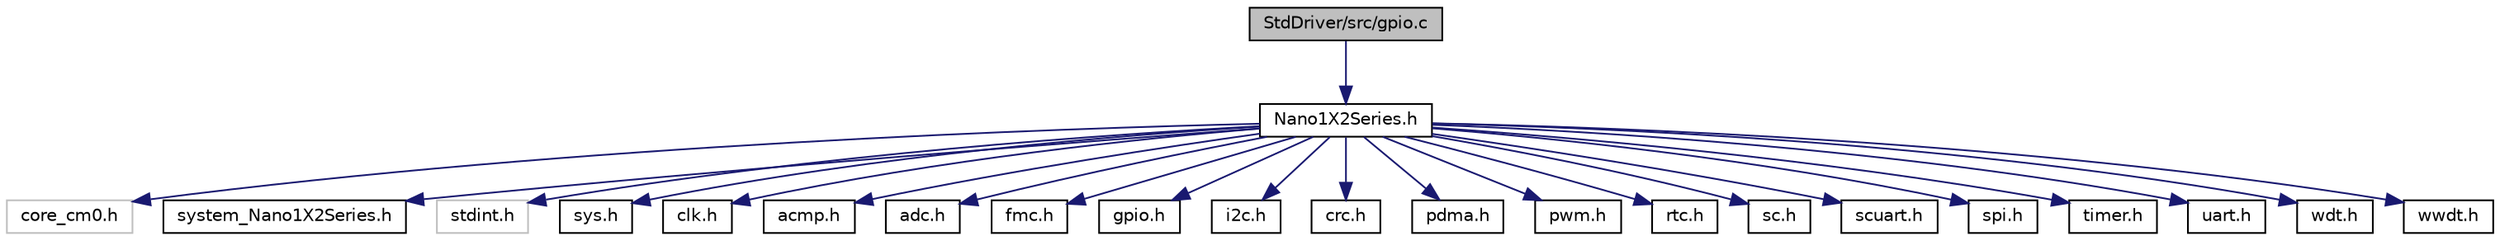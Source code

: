 digraph "StdDriver/src/gpio.c"
{
 // LATEX_PDF_SIZE
  edge [fontname="Helvetica",fontsize="10",labelfontname="Helvetica",labelfontsize="10"];
  node [fontname="Helvetica",fontsize="10",shape=record];
  Node1 [label="StdDriver/src/gpio.c",height=0.2,width=0.4,color="black", fillcolor="grey75", style="filled", fontcolor="black",tooltip="Nano 102/112 series GPIO driver source file."];
  Node1 -> Node2 [color="midnightblue",fontsize="10",style="solid",fontname="Helvetica"];
  Node2 [label="Nano1X2Series.h",height=0.2,width=0.4,color="black", fillcolor="white", style="filled",URL="$da/d91/_nano1_x2_series_8h.html",tooltip="Nano102/112 peripheral access layer header file. This file contains all the peripheral register's def..."];
  Node2 -> Node3 [color="midnightblue",fontsize="10",style="solid",fontname="Helvetica"];
  Node3 [label="core_cm0.h",height=0.2,width=0.4,color="grey75", fillcolor="white", style="filled",tooltip=" "];
  Node2 -> Node4 [color="midnightblue",fontsize="10",style="solid",fontname="Helvetica"];
  Node4 [label="system_Nano1X2Series.h",height=0.2,width=0.4,color="black", fillcolor="white", style="filled",URL="$d9/dd8/system___nano1_x2_series_8h.html",tooltip="Nano1X2 series system clock definition file."];
  Node2 -> Node5 [color="midnightblue",fontsize="10",style="solid",fontname="Helvetica"];
  Node5 [label="stdint.h",height=0.2,width=0.4,color="grey75", fillcolor="white", style="filled",tooltip=" "];
  Node2 -> Node6 [color="midnightblue",fontsize="10",style="solid",fontname="Helvetica"];
  Node6 [label="sys.h",height=0.2,width=0.4,color="black", fillcolor="white", style="filled",URL="$d9/d87/sys_8h.html",tooltip="Nano102/112 Series system control header file."];
  Node2 -> Node7 [color="midnightblue",fontsize="10",style="solid",fontname="Helvetica"];
  Node7 [label="clk.h",height=0.2,width=0.4,color="black", fillcolor="white", style="filled",URL="$d3/d89/clk_8h.html",tooltip="Nano102/112 series CLK driver header file."];
  Node2 -> Node8 [color="midnightblue",fontsize="10",style="solid",fontname="Helvetica"];
  Node8 [label="acmp.h",height=0.2,width=0.4,color="black", fillcolor="white", style="filled",URL="$dc/d2f/acmp_8h.html",tooltip="Nano102/112 series Analog Comparator(ACMP) driver header file."];
  Node2 -> Node9 [color="midnightblue",fontsize="10",style="solid",fontname="Helvetica"];
  Node9 [label="adc.h",height=0.2,width=0.4,color="black", fillcolor="white", style="filled",URL="$d7/d19/adc_8h.html",tooltip="Nano102/112 series ADC driver header file."];
  Node2 -> Node10 [color="midnightblue",fontsize="10",style="solid",fontname="Helvetica"];
  Node10 [label="fmc.h",height=0.2,width=0.4,color="black", fillcolor="white", style="filled",URL="$dc/d00/fmc_8h.html",tooltip="Nano102/112 Series Flash Memory Controller Driver Header File."];
  Node2 -> Node11 [color="midnightblue",fontsize="10",style="solid",fontname="Helvetica"];
  Node11 [label="gpio.h",height=0.2,width=0.4,color="black", fillcolor="white", style="filled",URL="$d6/d7c/gpio_8h.html",tooltip="Nano102/112 series GPIO driver header file."];
  Node2 -> Node12 [color="midnightblue",fontsize="10",style="solid",fontname="Helvetica"];
  Node12 [label="i2c.h",height=0.2,width=0.4,color="black", fillcolor="white", style="filled",URL="$d5/daf/i2c_8h.html",tooltip="Nano102/112 series I2C driver header file."];
  Node2 -> Node13 [color="midnightblue",fontsize="10",style="solid",fontname="Helvetica"];
  Node13 [label="crc.h",height=0.2,width=0.4,color="black", fillcolor="white", style="filled",URL="$dc/de6/crc_8h.html",tooltip="Nano102/112 series CRC driver header file."];
  Node2 -> Node14 [color="midnightblue",fontsize="10",style="solid",fontname="Helvetica"];
  Node14 [label="pdma.h",height=0.2,width=0.4,color="black", fillcolor="white", style="filled",URL="$d1/d47/pdma_8h.html",tooltip="Nano102/112 series PDMA driver header file."];
  Node2 -> Node15 [color="midnightblue",fontsize="10",style="solid",fontname="Helvetica"];
  Node15 [label="pwm.h",height=0.2,width=0.4,color="black", fillcolor="white", style="filled",URL="$d6/db9/pwm_8h.html",tooltip="Nano102/112 series PWM driver header file."];
  Node2 -> Node16 [color="midnightblue",fontsize="10",style="solid",fontname="Helvetica"];
  Node16 [label="rtc.h",height=0.2,width=0.4,color="black", fillcolor="white", style="filled",URL="$dc/d1b/rtc_8h.html",tooltip="Nano102/112 series RTC driver header file."];
  Node2 -> Node17 [color="midnightblue",fontsize="10",style="solid",fontname="Helvetica"];
  Node17 [label="sc.h",height=0.2,width=0.4,color="black", fillcolor="white", style="filled",URL="$d9/d50/sc_8h.html",tooltip="Nano102/112 series Smartcard (SC) driver header file."];
  Node2 -> Node18 [color="midnightblue",fontsize="10",style="solid",fontname="Helvetica"];
  Node18 [label="scuart.h",height=0.2,width=0.4,color="black", fillcolor="white", style="filled",URL="$dc/d0b/scuart_8h.html",tooltip=" "];
  Node2 -> Node19 [color="midnightblue",fontsize="10",style="solid",fontname="Helvetica"];
  Node19 [label="spi.h",height=0.2,width=0.4,color="black", fillcolor="white", style="filled",URL="$da/d87/spi_8h.html",tooltip="Nano102/112 series SPI driver header file."];
  Node2 -> Node20 [color="midnightblue",fontsize="10",style="solid",fontname="Helvetica"];
  Node20 [label="timer.h",height=0.2,width=0.4,color="black", fillcolor="white", style="filled",URL="$d5/dd0/timer_8h.html",tooltip="Nano102/112 series TIMER driver header file."];
  Node2 -> Node21 [color="midnightblue",fontsize="10",style="solid",fontname="Helvetica"];
  Node21 [label="uart.h",height=0.2,width=0.4,color="black", fillcolor="white", style="filled",URL="$d2/d86/uart_8h.html",tooltip="Nano102/112 Series UART control header file."];
  Node2 -> Node22 [color="midnightblue",fontsize="10",style="solid",fontname="Helvetica"];
  Node22 [label="wdt.h",height=0.2,width=0.4,color="black", fillcolor="white", style="filled",URL="$d0/de2/wdt_8h.html",tooltip="Nano102/112 series WDT driver header file."];
  Node2 -> Node23 [color="midnightblue",fontsize="10",style="solid",fontname="Helvetica"];
  Node23 [label="wwdt.h",height=0.2,width=0.4,color="black", fillcolor="white", style="filled",URL="$dd/d09/wwdt_8h.html",tooltip="Nano102/112 series WWDT driver header file."];
}
